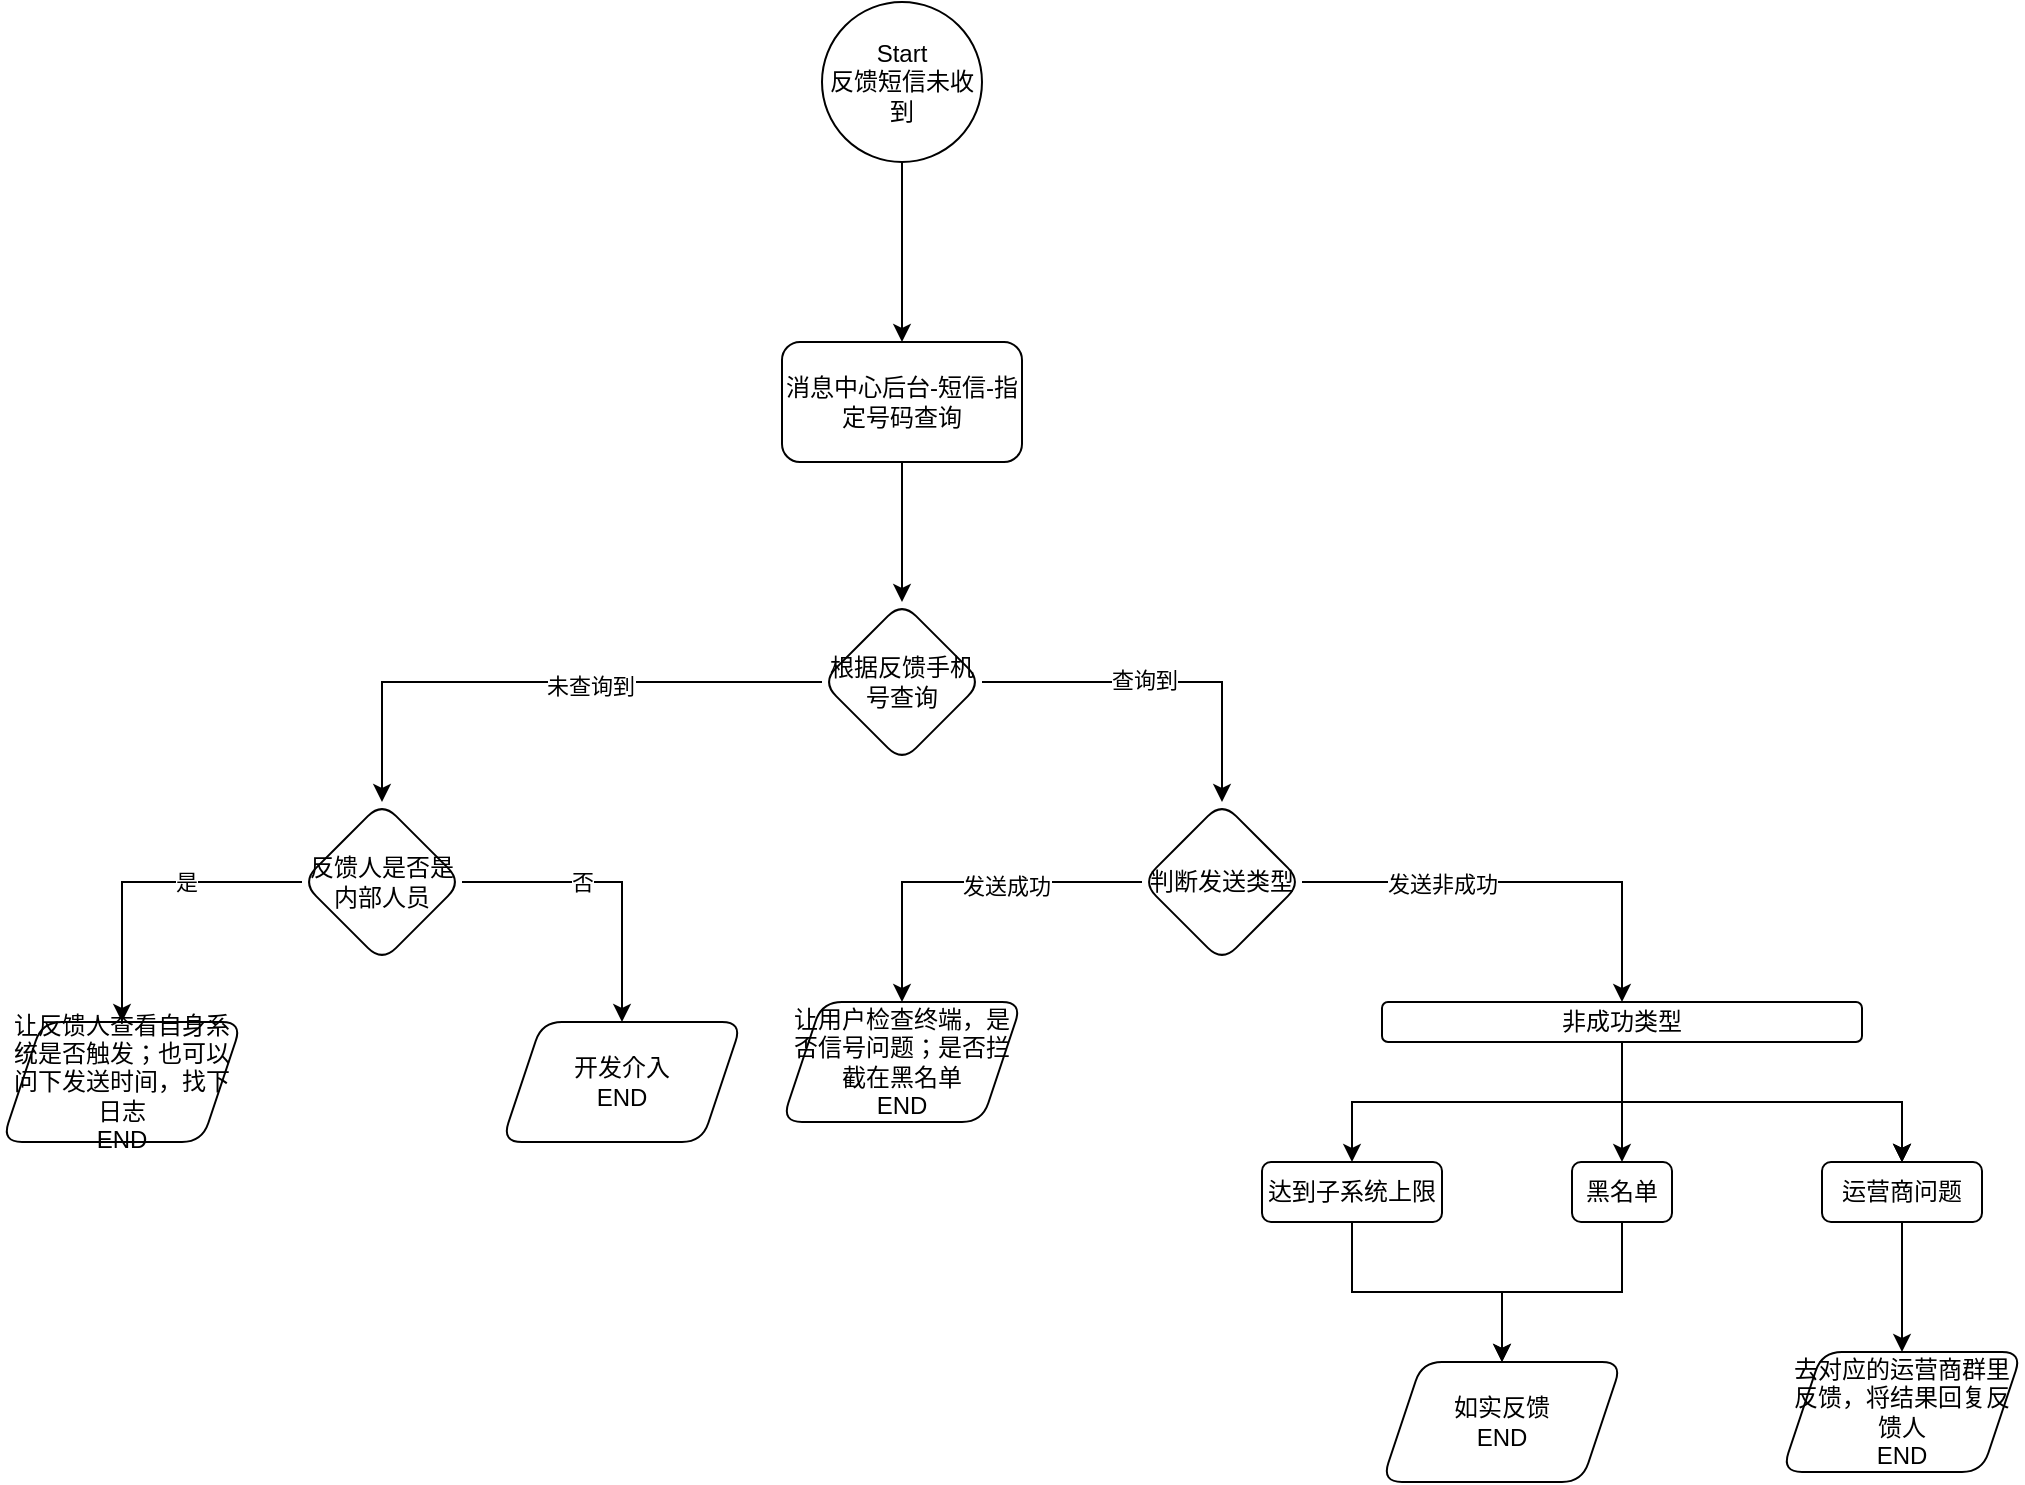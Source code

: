 <mxfile version="21.7.2" type="github">
  <diagram name="第 1 页" id="jROqOUoiwMC_L9ADMDEJ">
    <mxGraphModel dx="875" dy="432" grid="1" gridSize="10" guides="1" tooltips="1" connect="1" arrows="1" fold="1" page="1" pageScale="1" pageWidth="827" pageHeight="1169" math="0" shadow="0">
      <root>
        <mxCell id="0" />
        <mxCell id="1" parent="0" />
        <mxCell id="AEkP96mwi0VHa518bVyS-5" value="" style="edgeStyle=orthogonalEdgeStyle;rounded=0;orthogonalLoop=1;jettySize=auto;html=1;" edge="1" parent="1" source="AEkP96mwi0VHa518bVyS-1" target="AEkP96mwi0VHa518bVyS-4">
          <mxGeometry relative="1" as="geometry" />
        </mxCell>
        <mxCell id="AEkP96mwi0VHa518bVyS-1" value="Start&lt;br&gt;反馈短信未收到" style="ellipse;whiteSpace=wrap;html=1;aspect=fixed;" vertex="1" parent="1">
          <mxGeometry x="460" y="380" width="80" height="80" as="geometry" />
        </mxCell>
        <mxCell id="AEkP96mwi0VHa518bVyS-7" value="" style="edgeStyle=orthogonalEdgeStyle;rounded=0;orthogonalLoop=1;jettySize=auto;html=1;" edge="1" parent="1" source="AEkP96mwi0VHa518bVyS-4" target="AEkP96mwi0VHa518bVyS-6">
          <mxGeometry relative="1" as="geometry" />
        </mxCell>
        <mxCell id="AEkP96mwi0VHa518bVyS-4" value="消息中心后台-短信-指定号码查询" style="rounded=1;whiteSpace=wrap;html=1;" vertex="1" parent="1">
          <mxGeometry x="440" y="550" width="120" height="60" as="geometry" />
        </mxCell>
        <mxCell id="AEkP96mwi0VHa518bVyS-18" value="" style="edgeStyle=orthogonalEdgeStyle;rounded=0;orthogonalLoop=1;jettySize=auto;html=1;" edge="1" parent="1" source="AEkP96mwi0VHa518bVyS-6" target="AEkP96mwi0VHa518bVyS-17">
          <mxGeometry relative="1" as="geometry" />
        </mxCell>
        <mxCell id="AEkP96mwi0VHa518bVyS-19" value="查询到" style="edgeLabel;html=1;align=center;verticalAlign=middle;resizable=0;points=[];" vertex="1" connectable="0" parent="AEkP96mwi0VHa518bVyS-18">
          <mxGeometry x="-0.108" y="1" relative="1" as="geometry">
            <mxPoint as="offset" />
          </mxGeometry>
        </mxCell>
        <mxCell id="AEkP96mwi0VHa518bVyS-49" value="" style="edgeStyle=orthogonalEdgeStyle;rounded=0;orthogonalLoop=1;jettySize=auto;html=1;" edge="1" parent="1" source="AEkP96mwi0VHa518bVyS-6" target="AEkP96mwi0VHa518bVyS-48">
          <mxGeometry relative="1" as="geometry" />
        </mxCell>
        <mxCell id="AEkP96mwi0VHa518bVyS-50" value="未查询到" style="edgeLabel;html=1;align=center;verticalAlign=middle;resizable=0;points=[];" vertex="1" connectable="0" parent="AEkP96mwi0VHa518bVyS-49">
          <mxGeometry x="-0.171" y="2" relative="1" as="geometry">
            <mxPoint as="offset" />
          </mxGeometry>
        </mxCell>
        <mxCell id="AEkP96mwi0VHa518bVyS-6" value="根据反馈手机号查询" style="rhombus;whiteSpace=wrap;html=1;rounded=1;" vertex="1" parent="1">
          <mxGeometry x="460" y="680" width="80" height="80" as="geometry" />
        </mxCell>
        <mxCell id="AEkP96mwi0VHa518bVyS-27" value="" style="edgeStyle=orthogonalEdgeStyle;rounded=0;orthogonalLoop=1;jettySize=auto;html=1;" edge="1" parent="1" source="AEkP96mwi0VHa518bVyS-17" target="AEkP96mwi0VHa518bVyS-26">
          <mxGeometry relative="1" as="geometry" />
        </mxCell>
        <mxCell id="AEkP96mwi0VHa518bVyS-32" value="发送非成功" style="edgeLabel;html=1;align=center;verticalAlign=middle;resizable=0;points=[];" vertex="1" connectable="0" parent="AEkP96mwi0VHa518bVyS-27">
          <mxGeometry x="-0.364" y="-1" relative="1" as="geometry">
            <mxPoint as="offset" />
          </mxGeometry>
        </mxCell>
        <mxCell id="AEkP96mwi0VHa518bVyS-30" value="" style="edgeStyle=orthogonalEdgeStyle;rounded=0;orthogonalLoop=1;jettySize=auto;html=1;" edge="1" parent="1" source="AEkP96mwi0VHa518bVyS-17" target="AEkP96mwi0VHa518bVyS-29">
          <mxGeometry relative="1" as="geometry" />
        </mxCell>
        <mxCell id="AEkP96mwi0VHa518bVyS-31" value="发送成功" style="edgeLabel;html=1;align=center;verticalAlign=middle;resizable=0;points=[];" vertex="1" connectable="0" parent="AEkP96mwi0VHa518bVyS-30">
          <mxGeometry x="-0.242" y="2" relative="1" as="geometry">
            <mxPoint as="offset" />
          </mxGeometry>
        </mxCell>
        <mxCell id="AEkP96mwi0VHa518bVyS-17" value="判断发送类型" style="rhombus;whiteSpace=wrap;html=1;rounded=1;" vertex="1" parent="1">
          <mxGeometry x="620" y="780" width="80" height="80" as="geometry" />
        </mxCell>
        <mxCell id="AEkP96mwi0VHa518bVyS-34" value="" style="edgeStyle=orthogonalEdgeStyle;rounded=0;orthogonalLoop=1;jettySize=auto;html=1;" edge="1" parent="1" source="AEkP96mwi0VHa518bVyS-26" target="AEkP96mwi0VHa518bVyS-33">
          <mxGeometry relative="1" as="geometry" />
        </mxCell>
        <mxCell id="AEkP96mwi0VHa518bVyS-36" value="" style="edgeStyle=orthogonalEdgeStyle;rounded=0;orthogonalLoop=1;jettySize=auto;html=1;" edge="1" parent="1" source="AEkP96mwi0VHa518bVyS-26" target="AEkP96mwi0VHa518bVyS-35">
          <mxGeometry relative="1" as="geometry" />
        </mxCell>
        <mxCell id="AEkP96mwi0VHa518bVyS-37" value="" style="edgeStyle=orthogonalEdgeStyle;rounded=0;orthogonalLoop=1;jettySize=auto;html=1;" edge="1" parent="1" source="AEkP96mwi0VHa518bVyS-26" target="AEkP96mwi0VHa518bVyS-35">
          <mxGeometry relative="1" as="geometry" />
        </mxCell>
        <mxCell id="AEkP96mwi0VHa518bVyS-38" value="" style="edgeStyle=orthogonalEdgeStyle;rounded=0;orthogonalLoop=1;jettySize=auto;html=1;" edge="1" parent="1" source="AEkP96mwi0VHa518bVyS-26" target="AEkP96mwi0VHa518bVyS-35">
          <mxGeometry relative="1" as="geometry" />
        </mxCell>
        <mxCell id="AEkP96mwi0VHa518bVyS-40" value="" style="edgeStyle=orthogonalEdgeStyle;rounded=0;orthogonalLoop=1;jettySize=auto;html=1;" edge="1" parent="1" source="AEkP96mwi0VHa518bVyS-26" target="AEkP96mwi0VHa518bVyS-39">
          <mxGeometry relative="1" as="geometry" />
        </mxCell>
        <mxCell id="AEkP96mwi0VHa518bVyS-26" value="非成功类型" style="rounded=1;whiteSpace=wrap;html=1;" vertex="1" parent="1">
          <mxGeometry x="740" y="880" width="240" height="20" as="geometry" />
        </mxCell>
        <mxCell id="AEkP96mwi0VHa518bVyS-29" value="让用户检查终端，是否信号问题；是否拦截在黑名单&lt;br&gt;END" style="shape=parallelogram;perimeter=parallelogramPerimeter;whiteSpace=wrap;html=1;fixedSize=1;rounded=1;" vertex="1" parent="1">
          <mxGeometry x="440" y="880" width="120" height="60" as="geometry" />
        </mxCell>
        <mxCell id="AEkP96mwi0VHa518bVyS-42" value="" style="edgeStyle=orthogonalEdgeStyle;rounded=0;orthogonalLoop=1;jettySize=auto;html=1;" edge="1" parent="1" source="AEkP96mwi0VHa518bVyS-33" target="AEkP96mwi0VHa518bVyS-41">
          <mxGeometry relative="1" as="geometry" />
        </mxCell>
        <mxCell id="AEkP96mwi0VHa518bVyS-33" value="达到子系统上限" style="rounded=1;whiteSpace=wrap;html=1;" vertex="1" parent="1">
          <mxGeometry x="680" y="960" width="90" height="30" as="geometry" />
        </mxCell>
        <mxCell id="AEkP96mwi0VHa518bVyS-47" value="" style="edgeStyle=orthogonalEdgeStyle;rounded=0;orthogonalLoop=1;jettySize=auto;html=1;" edge="1" parent="1" source="AEkP96mwi0VHa518bVyS-35" target="AEkP96mwi0VHa518bVyS-46">
          <mxGeometry relative="1" as="geometry" />
        </mxCell>
        <mxCell id="AEkP96mwi0VHa518bVyS-35" value="运营商问题" style="whiteSpace=wrap;html=1;rounded=1;" vertex="1" parent="1">
          <mxGeometry x="960" y="960" width="80" height="30" as="geometry" />
        </mxCell>
        <mxCell id="AEkP96mwi0VHa518bVyS-43" style="edgeStyle=orthogonalEdgeStyle;rounded=0;orthogonalLoop=1;jettySize=auto;html=1;exitX=0.5;exitY=1;exitDx=0;exitDy=0;entryX=0.5;entryY=0;entryDx=0;entryDy=0;" edge="1" parent="1" source="AEkP96mwi0VHa518bVyS-39" target="AEkP96mwi0VHa518bVyS-41">
          <mxGeometry relative="1" as="geometry" />
        </mxCell>
        <mxCell id="AEkP96mwi0VHa518bVyS-39" value="黑名单" style="whiteSpace=wrap;html=1;rounded=1;" vertex="1" parent="1">
          <mxGeometry x="835" y="960" width="50" height="30" as="geometry" />
        </mxCell>
        <mxCell id="AEkP96mwi0VHa518bVyS-41" value="如实反馈&lt;br&gt;END" style="shape=parallelogram;perimeter=parallelogramPerimeter;whiteSpace=wrap;html=1;fixedSize=1;rounded=1;" vertex="1" parent="1">
          <mxGeometry x="740" y="1060" width="120" height="60" as="geometry" />
        </mxCell>
        <mxCell id="AEkP96mwi0VHa518bVyS-46" value="去对应的运营商群里反馈，将结果回复反馈人&lt;br&gt;END" style="shape=parallelogram;perimeter=parallelogramPerimeter;whiteSpace=wrap;html=1;fixedSize=1;rounded=1;" vertex="1" parent="1">
          <mxGeometry x="940" y="1055" width="120" height="60" as="geometry" />
        </mxCell>
        <mxCell id="AEkP96mwi0VHa518bVyS-60" value="" style="edgeStyle=orthogonalEdgeStyle;rounded=0;orthogonalLoop=1;jettySize=auto;html=1;" edge="1" parent="1" source="AEkP96mwi0VHa518bVyS-48" target="AEkP96mwi0VHa518bVyS-59">
          <mxGeometry relative="1" as="geometry" />
        </mxCell>
        <mxCell id="AEkP96mwi0VHa518bVyS-66" value="否" style="edgeLabel;html=1;align=center;verticalAlign=middle;resizable=0;points=[];" vertex="1" connectable="0" parent="AEkP96mwi0VHa518bVyS-60">
          <mxGeometry x="-0.208" relative="1" as="geometry">
            <mxPoint as="offset" />
          </mxGeometry>
        </mxCell>
        <mxCell id="AEkP96mwi0VHa518bVyS-64" value="" style="edgeStyle=orthogonalEdgeStyle;rounded=0;orthogonalLoop=1;jettySize=auto;html=1;" edge="1" parent="1" source="AEkP96mwi0VHa518bVyS-48" target="AEkP96mwi0VHa518bVyS-63">
          <mxGeometry relative="1" as="geometry" />
        </mxCell>
        <mxCell id="AEkP96mwi0VHa518bVyS-65" value="是" style="edgeLabel;html=1;align=center;verticalAlign=middle;resizable=0;points=[];" vertex="1" connectable="0" parent="AEkP96mwi0VHa518bVyS-64">
          <mxGeometry x="-0.275" relative="1" as="geometry">
            <mxPoint as="offset" />
          </mxGeometry>
        </mxCell>
        <mxCell id="AEkP96mwi0VHa518bVyS-48" value="反馈人是否是内部人员" style="rhombus;whiteSpace=wrap;html=1;rounded=1;" vertex="1" parent="1">
          <mxGeometry x="200" y="780" width="80" height="80" as="geometry" />
        </mxCell>
        <mxCell id="AEkP96mwi0VHa518bVyS-59" value="开发介入&lt;br style=&quot;border-color: var(--border-color);&quot;&gt;END" style="shape=parallelogram;perimeter=parallelogramPerimeter;whiteSpace=wrap;html=1;fixedSize=1;rounded=1;" vertex="1" parent="1">
          <mxGeometry x="300" y="890" width="120" height="60" as="geometry" />
        </mxCell>
        <mxCell id="AEkP96mwi0VHa518bVyS-63" value="让反馈人查看自身系统是否触发；也可以问下发送时间，找下日志&lt;br&gt;END" style="shape=parallelogram;perimeter=parallelogramPerimeter;whiteSpace=wrap;html=1;fixedSize=1;rounded=1;" vertex="1" parent="1">
          <mxGeometry x="50" y="890" width="120" height="60" as="geometry" />
        </mxCell>
      </root>
    </mxGraphModel>
  </diagram>
</mxfile>
